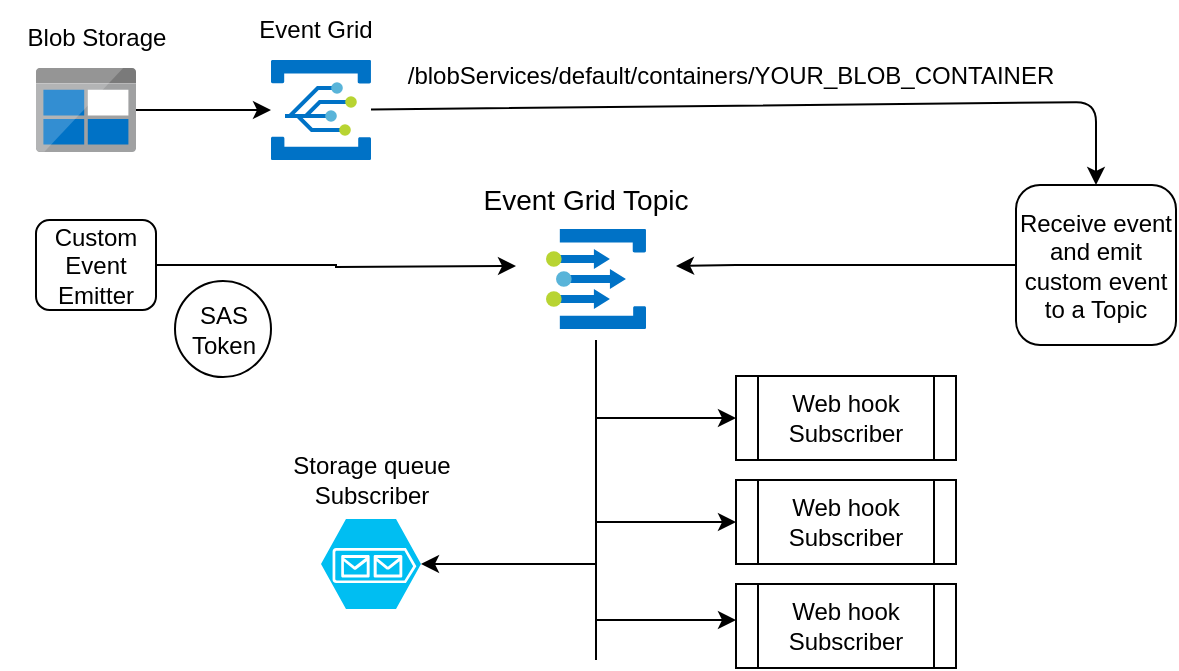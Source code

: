 <mxfile version="12.1.3" pages="1"><diagram id="RQrkxns0QfjXjfFxlJKc" name="Page-1"><mxGraphModel dx="1408" dy="602" grid="1" gridSize="10" guides="1" tooltips="1" connect="1" arrows="1" fold="1" page="1" pageScale="1" pageWidth="850" pageHeight="1100" math="0" shadow="0"><root><mxCell id="0"/><mxCell id="1" parent="0"/><mxCell id="C4TEKPHOTZtw8yao5Nkv-1" value="" style="aspect=fixed;html=1;points=[];align=center;image;fontSize=12;image=img/lib/mscae/Event_Grid.svg;" vertex="1" parent="1"><mxGeometry x="237.5" y="100" width="50" height="50" as="geometry"/></mxCell><mxCell id="C4TEKPHOTZtw8yao5Nkv-3" value="" style="edgeStyle=orthogonalEdgeStyle;rounded=0;orthogonalLoop=1;jettySize=auto;html=1;" edge="1" parent="1" source="C4TEKPHOTZtw8yao5Nkv-2" target="C4TEKPHOTZtw8yao5Nkv-1"><mxGeometry relative="1" as="geometry"/></mxCell><mxCell id="C4TEKPHOTZtw8yao5Nkv-2" value="" style="aspect=fixed;html=1;points=[];align=center;image;fontSize=12;image=img/lib/mscae/BlobBlock.svg;" vertex="1" parent="1"><mxGeometry x="120" y="104" width="50" height="42" as="geometry"/></mxCell><mxCell id="C4TEKPHOTZtw8yao5Nkv-4" value="/blobServices/default/containers/YOUR_BLOB_CONTAINER" style="text;html=1;strokeColor=none;fillColor=none;align=center;verticalAlign=middle;whiteSpace=wrap;rounded=0;" vertex="1" parent="1"><mxGeometry x="285" y="91" width="365" height="34" as="geometry"/></mxCell><mxCell id="C4TEKPHOTZtw8yao5Nkv-5" value="&lt;font style=&quot;font-size: 12px&quot;&gt;Blob Storage&lt;/font&gt;" style="text;html=1;strokeColor=none;fillColor=none;align=center;verticalAlign=middle;whiteSpace=wrap;rounded=0;" vertex="1" parent="1"><mxGeometry x="102.5" y="74" width="95" height="30" as="geometry"/></mxCell><mxCell id="C4TEKPHOTZtw8yao5Nkv-6" value="&lt;font style=&quot;font-size: 12px&quot;&gt;Event Grid&lt;/font&gt;" style="text;html=1;strokeColor=none;fillColor=none;align=center;verticalAlign=middle;whiteSpace=wrap;rounded=0;" vertex="1" parent="1"><mxGeometry x="210" y="70" width="100" height="30" as="geometry"/></mxCell><mxCell id="C4TEKPHOTZtw8yao5Nkv-7" value="" style="endArrow=classic;html=1;entryX=0.5;entryY=0;entryDx=0;entryDy=0;" edge="1" parent="1" source="C4TEKPHOTZtw8yao5Nkv-1" target="C4TEKPHOTZtw8yao5Nkv-12"><mxGeometry width="50" height="50" relative="1" as="geometry"><mxPoint x="300" y="121" as="sourcePoint"/><mxPoint x="650" y="171" as="targetPoint"/><Array as="points"><mxPoint x="650" y="121"/></Array></mxGeometry></mxCell><mxCell id="C4TEKPHOTZtw8yao5Nkv-10" value="" style="aspect=fixed;html=1;points=[];align=center;image;fontSize=12;image=img/lib/mscae/Event_Grid_Topics.svg;" vertex="1" parent="1"><mxGeometry x="375" y="184.5" width="50" height="50" as="geometry"/></mxCell><mxCell id="C4TEKPHOTZtw8yao5Nkv-11" value="&lt;font style=&quot;font-size: 14px&quot;&gt;Event Grid Topic&lt;/font&gt;" style="text;html=1;strokeColor=none;fillColor=none;align=center;verticalAlign=middle;whiteSpace=wrap;rounded=0;" vertex="1" parent="1"><mxGeometry x="330" y="160" width="130" height="20" as="geometry"/></mxCell><mxCell id="C4TEKPHOTZtw8yao5Nkv-22" value="" style="edgeStyle=orthogonalEdgeStyle;rounded=0;orthogonalLoop=1;jettySize=auto;html=1;" edge="1" parent="1" source="C4TEKPHOTZtw8yao5Nkv-12"><mxGeometry relative="1" as="geometry"><mxPoint x="440" y="203" as="targetPoint"/><Array as="points"><mxPoint x="470" y="203"/><mxPoint x="470" y="203"/></Array></mxGeometry></mxCell><mxCell id="C4TEKPHOTZtw8yao5Nkv-12" value="Receive event and emit custom event to a Topic" style="rounded=1;whiteSpace=wrap;html=1;" vertex="1" parent="1"><mxGeometry x="610" y="162.5" width="80" height="80" as="geometry"/></mxCell><mxCell id="C4TEKPHOTZtw8yao5Nkv-16" value="&lt;div&gt;SAS &lt;br&gt;&lt;/div&gt;&lt;div&gt;Token&lt;br&gt;&lt;/div&gt;" style="ellipse;whiteSpace=wrap;html=1;aspect=fixed;" vertex="1" parent="1"><mxGeometry x="189.5" y="210.5" width="48" height="48" as="geometry"/></mxCell><mxCell id="C4TEKPHOTZtw8yao5Nkv-25" value="" style="edgeStyle=orthogonalEdgeStyle;rounded=0;orthogonalLoop=1;jettySize=auto;html=1;" edge="1" parent="1" source="C4TEKPHOTZtw8yao5Nkv-20"><mxGeometry relative="1" as="geometry"><mxPoint x="360" y="203" as="targetPoint"/></mxGeometry></mxCell><mxCell id="C4TEKPHOTZtw8yao5Nkv-20" value="Custom Event Emitter" style="rounded=1;whiteSpace=wrap;html=1;" vertex="1" parent="1"><mxGeometry x="120" y="180" width="60" height="45" as="geometry"/></mxCell><mxCell id="C4TEKPHOTZtw8yao5Nkv-26" value="Web hook Subscriber" style="shape=process;whiteSpace=wrap;html=1;backgroundOutline=1;" vertex="1" parent="1"><mxGeometry x="470" y="258" width="110" height="42" as="geometry"/></mxCell><mxCell id="C4TEKPHOTZtw8yao5Nkv-29" value="Web hook Subscriber" style="shape=process;whiteSpace=wrap;html=1;backgroundOutline=1;" vertex="1" parent="1"><mxGeometry x="470" y="310" width="110" height="42" as="geometry"/></mxCell><mxCell id="C4TEKPHOTZtw8yao5Nkv-30" value="Web hook Subscriber" style="shape=process;whiteSpace=wrap;html=1;backgroundOutline=1;" vertex="1" parent="1"><mxGeometry x="470" y="362" width="110" height="42" as="geometry"/></mxCell><mxCell id="C4TEKPHOTZtw8yao5Nkv-31" value="" style="endArrow=none;html=1;" edge="1" parent="1"><mxGeometry width="50" height="50" relative="1" as="geometry"><mxPoint x="400" y="400" as="sourcePoint"/><mxPoint x="400" y="240" as="targetPoint"/></mxGeometry></mxCell><mxCell id="C4TEKPHOTZtw8yao5Nkv-38" value="" style="endArrow=classic;html=1;entryX=0;entryY=0.5;entryDx=0;entryDy=0;" edge="1" parent="1" target="C4TEKPHOTZtw8yao5Nkv-26"><mxGeometry width="50" height="50" relative="1" as="geometry"><mxPoint x="400" y="279" as="sourcePoint"/><mxPoint x="470" y="270" as="targetPoint"/></mxGeometry></mxCell><mxCell id="C4TEKPHOTZtw8yao5Nkv-39" value="" style="endArrow=classic;html=1;entryX=0;entryY=0.5;entryDx=0;entryDy=0;" edge="1" parent="1" target="C4TEKPHOTZtw8yao5Nkv-29"><mxGeometry width="50" height="50" relative="1" as="geometry"><mxPoint x="400" y="331" as="sourcePoint"/><mxPoint x="450" y="320" as="targetPoint"/></mxGeometry></mxCell><mxCell id="C4TEKPHOTZtw8yao5Nkv-40" value="" style="endArrow=classic;html=1;" edge="1" parent="1"><mxGeometry width="50" height="50" relative="1" as="geometry"><mxPoint x="400" y="380" as="sourcePoint"/><mxPoint x="470" y="380" as="targetPoint"/></mxGeometry></mxCell><mxCell id="C4TEKPHOTZtw8yao5Nkv-42" value="" style="verticalLabelPosition=bottom;html=1;verticalAlign=top;align=center;strokeColor=none;fillColor=#00BEF2;shape=mxgraph.azure.storage_queue;" vertex="1" parent="1"><mxGeometry x="262.5" y="329.5" width="50" height="45" as="geometry"/></mxCell><mxCell id="C4TEKPHOTZtw8yao5Nkv-45" value="" style="endArrow=classic;html=1;entryX=1;entryY=0.5;entryDx=0;entryDy=0;entryPerimeter=0;" edge="1" parent="1" target="C4TEKPHOTZtw8yao5Nkv-42"><mxGeometry width="50" height="50" relative="1" as="geometry"><mxPoint x="400" y="352" as="sourcePoint"/><mxPoint x="310" y="360" as="targetPoint"/></mxGeometry></mxCell><mxCell id="C4TEKPHOTZtw8yao5Nkv-46" value="Storage queue Subscriber" style="text;html=1;strokeColor=none;fillColor=none;align=center;verticalAlign=middle;whiteSpace=wrap;rounded=0;" vertex="1" parent="1"><mxGeometry x="242.5" y="300" width="90" height="20" as="geometry"/></mxCell></root></mxGraphModel></diagram></mxfile>